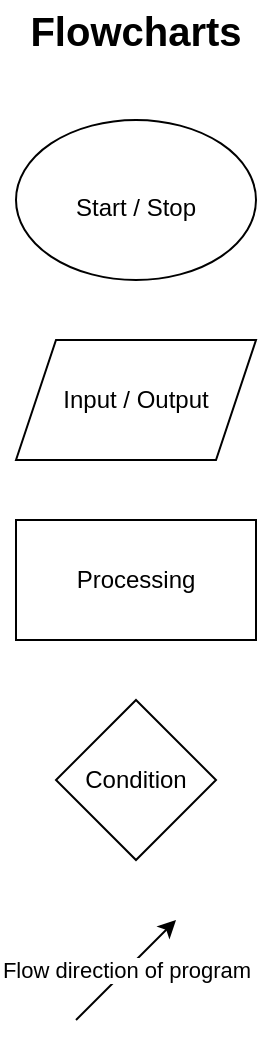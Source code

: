 <mxfile version="21.3.5" type="device">
  <diagram id="KZqqOM9GKos5IDpAOmYz" name="Page-1">
    <mxGraphModel dx="954" dy="591" grid="1" gridSize="10" guides="1" tooltips="1" connect="1" arrows="1" fold="1" page="1" pageScale="1" pageWidth="850" pageHeight="1100" math="0" shadow="0">
      <root>
        <mxCell id="0" />
        <mxCell id="1" parent="0" />
        <mxCell id="oIIZpiRWX01upmKNqUiC-1" value="&lt;font size=&quot;1&quot; style=&quot;&quot;&gt;&lt;b style=&quot;font-size: 20px;&quot;&gt;Flowcharts&lt;/b&gt;&lt;/font&gt;" style="text;html=1;strokeColor=none;fillColor=none;align=center;verticalAlign=middle;whiteSpace=wrap;rounded=0;" parent="1" vertex="1">
          <mxGeometry x="160" y="70" width="60" height="30" as="geometry" />
        </mxCell>
        <mxCell id="oIIZpiRWX01upmKNqUiC-2" value="&lt;font style=&quot;font-size: 12px;&quot;&gt;Start / Stop&lt;br&gt;&lt;/font&gt;" style="ellipse;whiteSpace=wrap;html=1;fontSize=20;" parent="1" vertex="1">
          <mxGeometry x="130" y="130" width="120" height="80" as="geometry" />
        </mxCell>
        <mxCell id="oIIZpiRWX01upmKNqUiC-3" value="Input / Output" style="shape=parallelogram;perimeter=parallelogramPerimeter;whiteSpace=wrap;html=1;fixedSize=1;fontSize=12;" parent="1" vertex="1">
          <mxGeometry x="130" y="240" width="120" height="60" as="geometry" />
        </mxCell>
        <mxCell id="oIIZpiRWX01upmKNqUiC-4" value="Processing" style="rounded=0;whiteSpace=wrap;html=1;fontSize=12;" parent="1" vertex="1">
          <mxGeometry x="130" y="330" width="120" height="60" as="geometry" />
        </mxCell>
        <mxCell id="oIIZpiRWX01upmKNqUiC-5" value="Condition" style="rhombus;whiteSpace=wrap;html=1;fontSize=12;" parent="1" vertex="1">
          <mxGeometry x="150" y="420" width="80" height="80" as="geometry" />
        </mxCell>
        <mxCell id="RxNv-TH16OuqyJEmvcMy-1" value="Flow direction of program" style="endArrow=classic;html=1;rounded=0;" edge="1" parent="1">
          <mxGeometry width="50" height="50" relative="1" as="geometry">
            <mxPoint x="160" y="580" as="sourcePoint" />
            <mxPoint x="210" y="530" as="targetPoint" />
          </mxGeometry>
        </mxCell>
      </root>
    </mxGraphModel>
  </diagram>
</mxfile>
